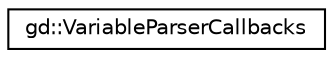 digraph "Graphical Class Hierarchy"
{
  edge [fontname="Helvetica",fontsize="10",labelfontname="Helvetica",labelfontsize="10"];
  node [fontname="Helvetica",fontsize="10",shape=record];
  rankdir="LR";
  Node1 [label="gd::VariableParserCallbacks",height=0.2,width=0.4,color="black", fillcolor="white", style="filled",URL="$classgd_1_1_variable_parser_callbacks.html",tooltip="Callbacks called by VariableParser when parsing a variable expression. "];
}
